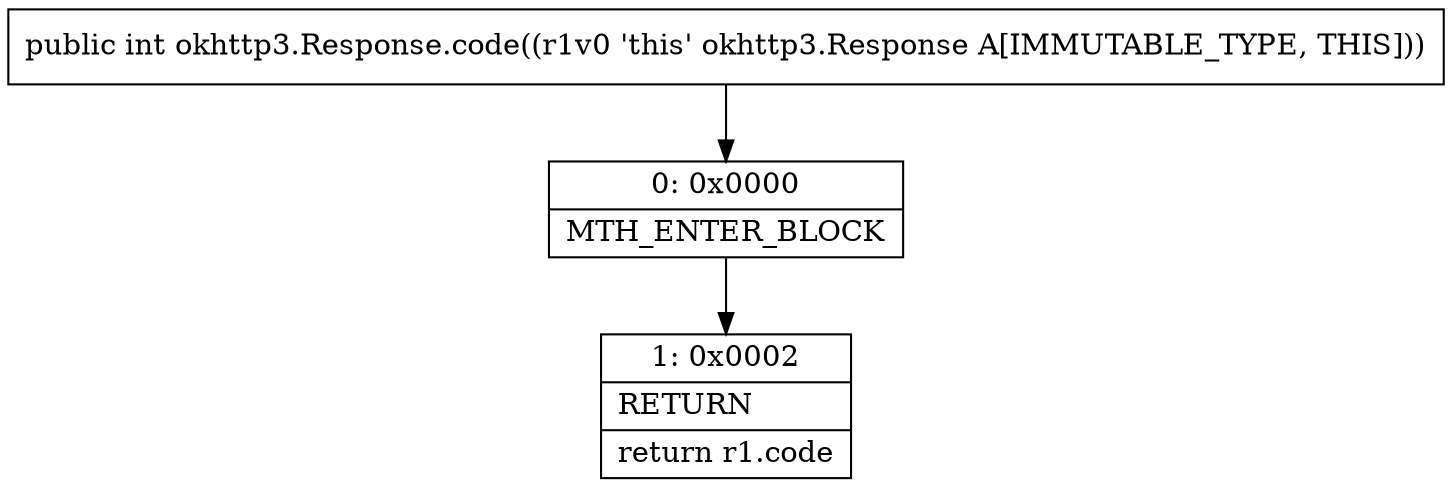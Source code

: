 digraph "CFG forokhttp3.Response.code()I" {
Node_0 [shape=record,label="{0\:\ 0x0000|MTH_ENTER_BLOCK\l}"];
Node_1 [shape=record,label="{1\:\ 0x0002|RETURN\l|return r1.code\l}"];
MethodNode[shape=record,label="{public int okhttp3.Response.code((r1v0 'this' okhttp3.Response A[IMMUTABLE_TYPE, THIS])) }"];
MethodNode -> Node_0;
Node_0 -> Node_1;
}

